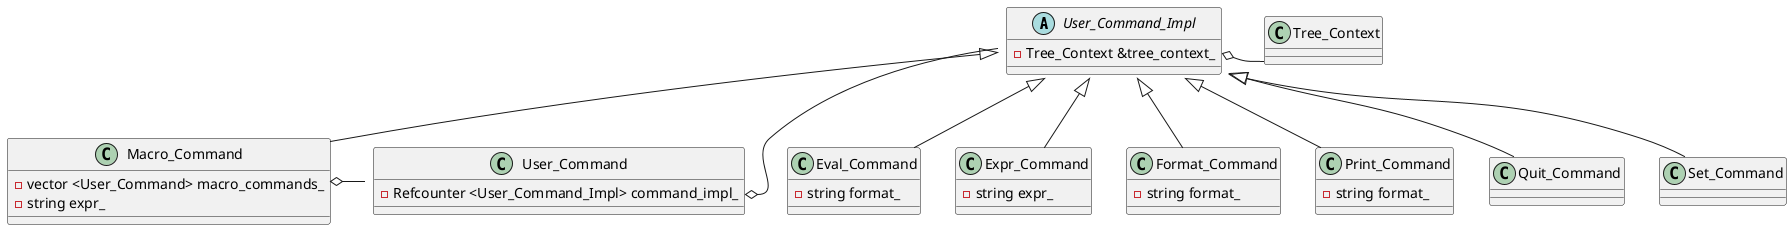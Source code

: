 @startuml command
    User_Command_Impl <|-- Eval_Command 
    User_Command_Impl <|-- Expr_Command 
    User_Command_Impl <|-- Format_Command 
    User_Command_Impl <|-- Print_Command 
    User_Command_Impl <|-- Quit_Command 
    User_Command_Impl <|-- Set_Command 
    User_Command_Impl <|-- Macro_Command 
    class Eval_Command {
        -string format_
    }
    class Expr_Command {
        -string expr_
    }
    class Format_Command {
        -string format_ 
    }
    class Macro_Command {
        -vector <User_Command> macro_commands_
        -string expr_
    }
    class User_Command {
        -Refcounter <User_Command_Impl> command_impl_
    }
    class Print_Command {
        -string format_
    }
    abstract class User_Command_Impl {
        -Tree_Context &tree_context_
    }
    User_Command_Impl::Tree_Context o- Tree_Context 
    User_Command::command_impl_ o- User_Command_Impl 
    Macro_Command o- User_Command

@enduml
